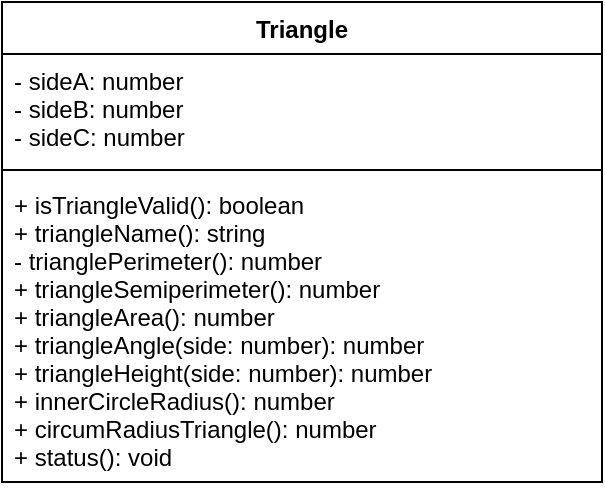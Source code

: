 <mxfile>
    <diagram id="qjwg-79D5qG8-Gyxwmhl" name="Page-1">
        <mxGraphModel dx="1074" dy="684" grid="1" gridSize="10" guides="1" tooltips="1" connect="1" arrows="1" fold="1" page="1" pageScale="1" pageWidth="827" pageHeight="1169" math="0" shadow="0">
            <root>
                <mxCell id="0"/>
                <mxCell id="1" parent="0"/>
                <mxCell id="2" value="Triangle" style="swimlane;fontStyle=1;align=center;verticalAlign=top;childLayout=stackLayout;horizontal=1;startSize=26;horizontalStack=0;resizeParent=1;resizeParentMax=0;resizeLast=0;collapsible=1;marginBottom=0;" vertex="1" parent="1">
                    <mxGeometry x="270" y="210" width="300" height="240" as="geometry"/>
                </mxCell>
                <mxCell id="3" value="- sideA: number&#10;- sideB: number&#10;- sideC: number" style="text;strokeColor=none;fillColor=none;align=left;verticalAlign=top;spacingLeft=4;spacingRight=4;overflow=hidden;rotatable=0;points=[[0,0.5],[1,0.5]];portConstraint=eastwest;" vertex="1" parent="2">
                    <mxGeometry y="26" width="300" height="54" as="geometry"/>
                </mxCell>
                <mxCell id="4" value="" style="line;strokeWidth=1;fillColor=none;align=left;verticalAlign=middle;spacingTop=-1;spacingLeft=3;spacingRight=3;rotatable=0;labelPosition=right;points=[];portConstraint=eastwest;" vertex="1" parent="2">
                    <mxGeometry y="80" width="300" height="8" as="geometry"/>
                </mxCell>
                <mxCell id="5" value="+ isTriangleValid(): boolean&#10;+ triangleName(): string&#10;- trianglePerimeter(): number&#10;+ triangleSemiperimeter(): number&#10;+ triangleArea(): number&#10;+ triangleAngle(side: number): number&#10;+ triangleHeight(side: number): number&#10;+ innerCircleRadius(): number&#10;+ circumRadiusTriangle(): number&#10;+ status(): void" style="text;strokeColor=none;fillColor=none;align=left;verticalAlign=top;spacingLeft=4;spacingRight=4;overflow=hidden;rotatable=0;points=[[0,0.5],[1,0.5]];portConstraint=eastwest;" vertex="1" parent="2">
                    <mxGeometry y="88" width="300" height="152" as="geometry"/>
                </mxCell>
            </root>
        </mxGraphModel>
    </diagram>
</mxfile>